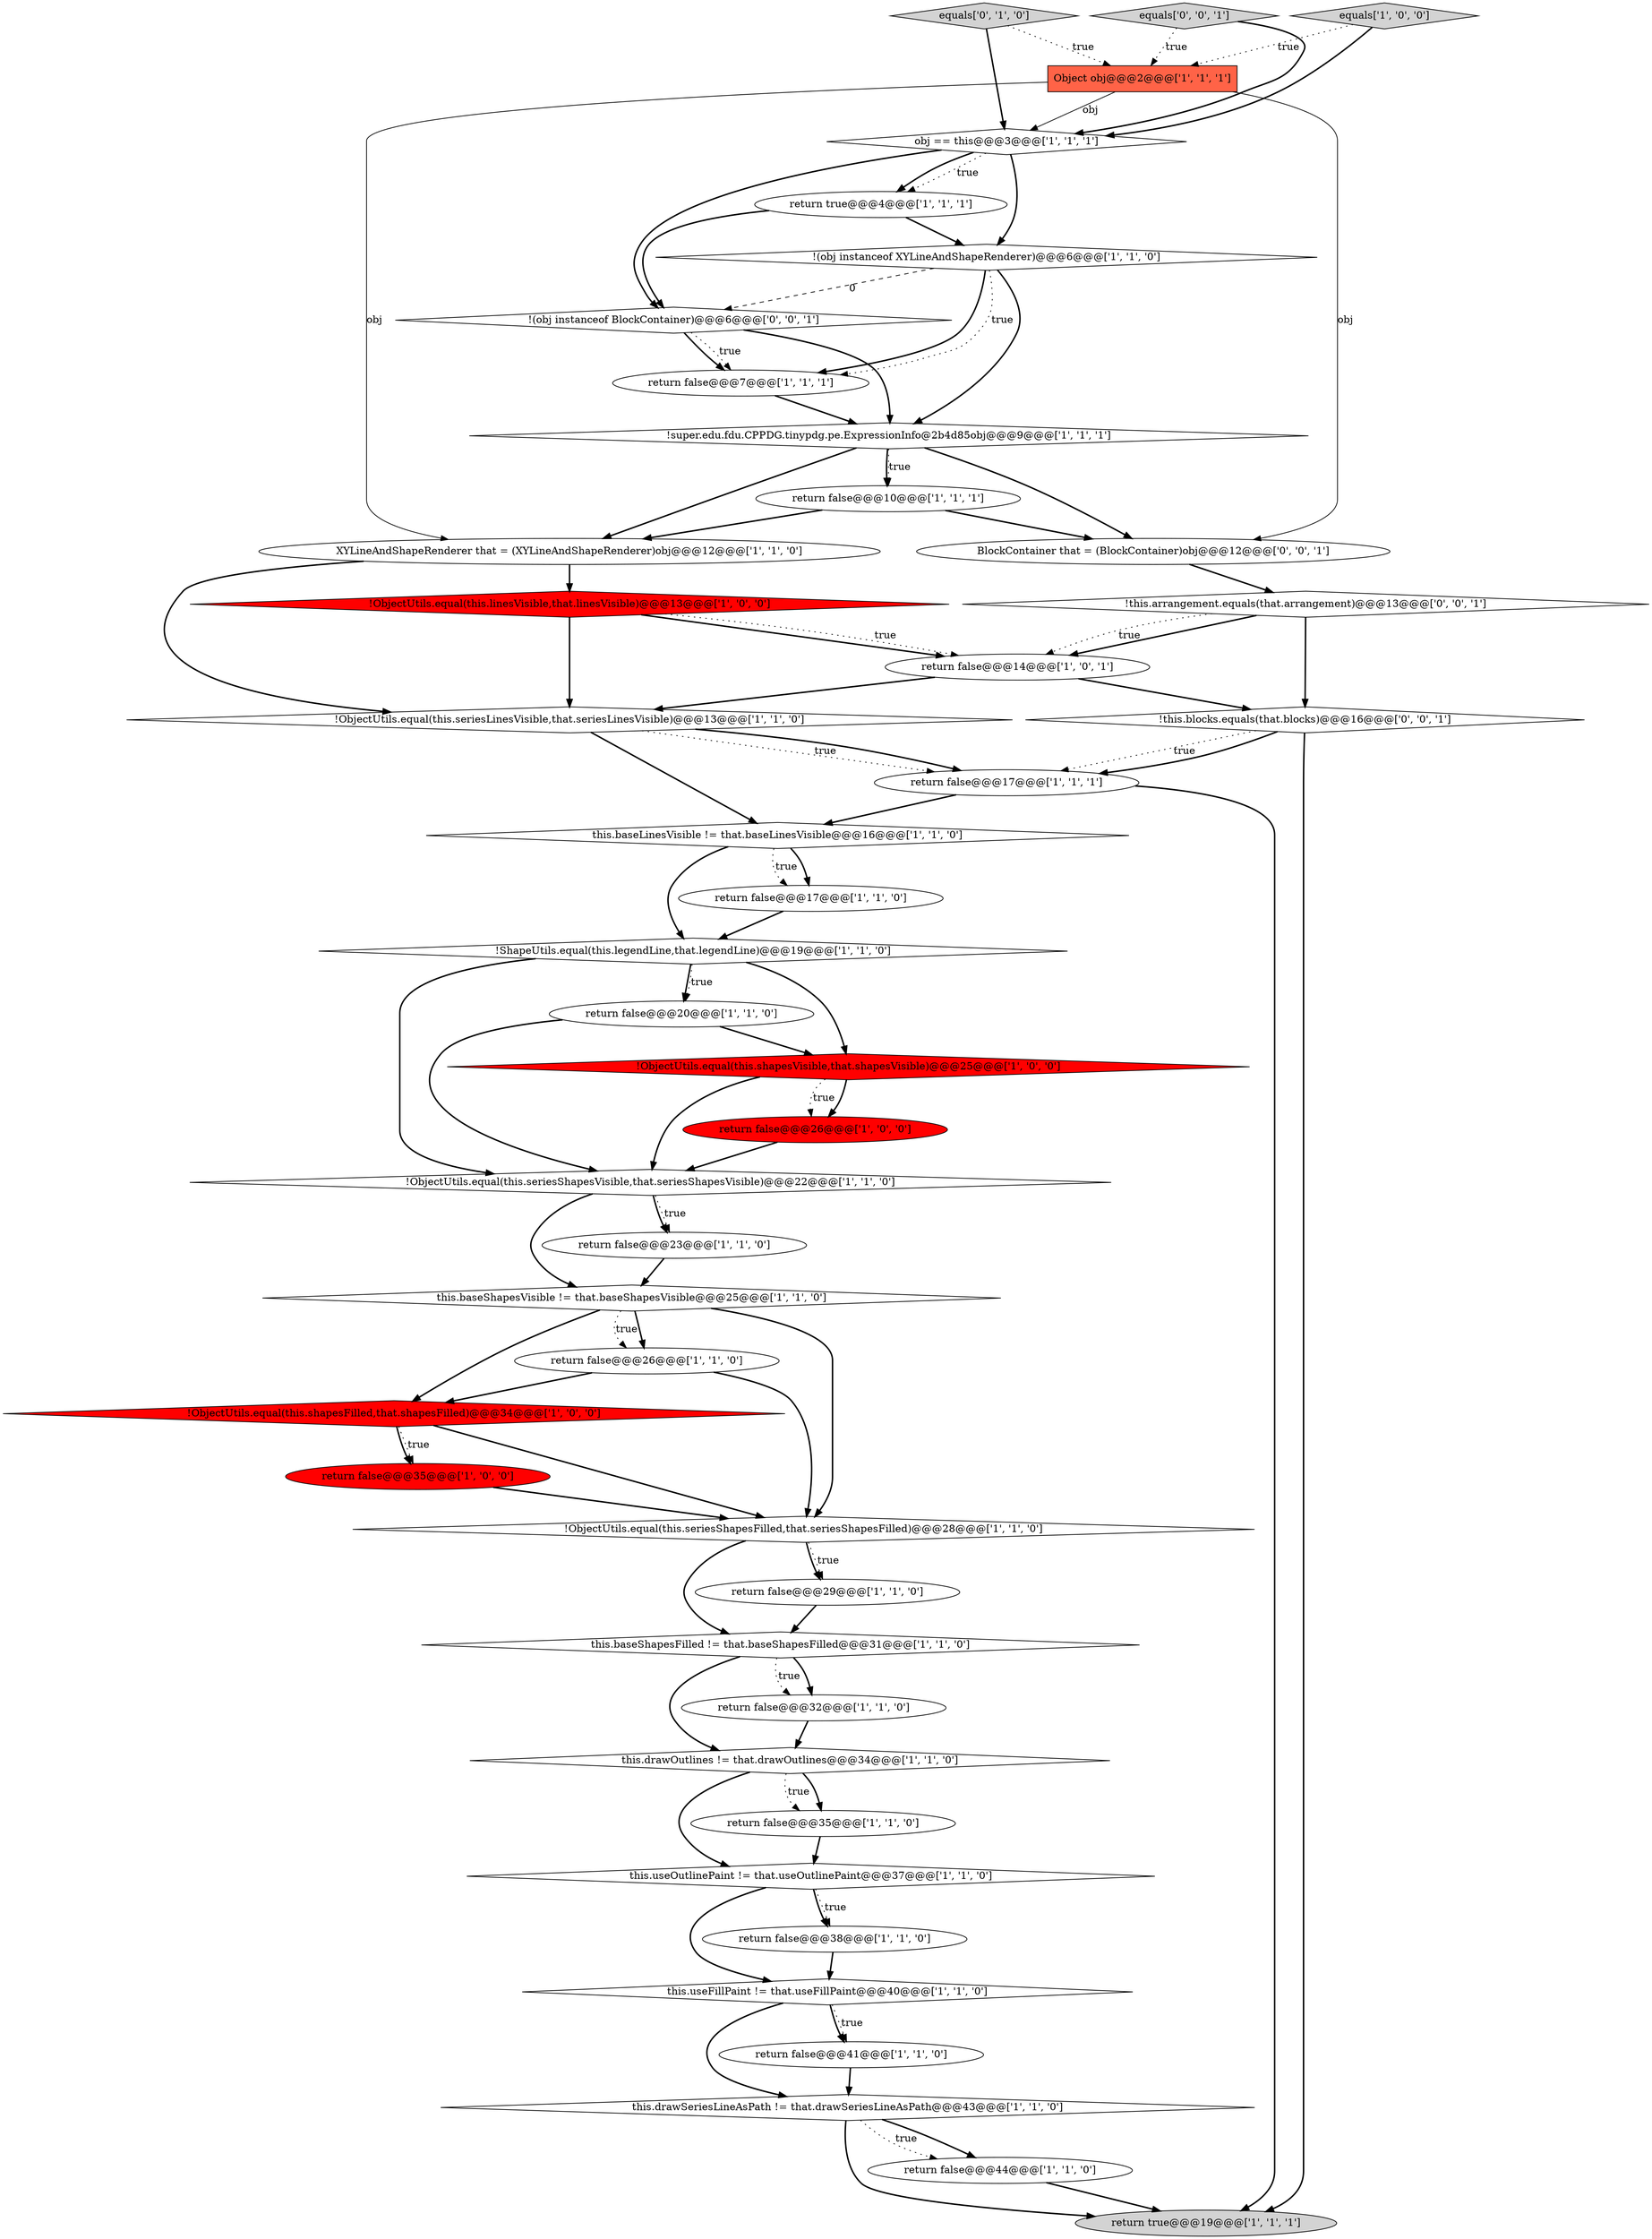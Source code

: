 digraph {
27 [style = filled, label = "return false@@@44@@@['1', '1', '0']", fillcolor = white, shape = ellipse image = "AAA0AAABBB1BBB"];
16 [style = filled, label = "!ShapeUtils.equal(this.legendLine,that.legendLine)@@@19@@@['1', '1', '0']", fillcolor = white, shape = diamond image = "AAA0AAABBB1BBB"];
7 [style = filled, label = "return false@@@35@@@['1', '1', '0']", fillcolor = white, shape = ellipse image = "AAA0AAABBB1BBB"];
42 [style = filled, label = "!this.blocks.equals(that.blocks)@@@16@@@['0', '0', '1']", fillcolor = white, shape = diamond image = "AAA0AAABBB3BBB"];
12 [style = filled, label = "!ObjectUtils.equal(this.shapesFilled,that.shapesFilled)@@@34@@@['1', '0', '0']", fillcolor = red, shape = diamond image = "AAA1AAABBB1BBB"];
35 [style = filled, label = "!ObjectUtils.equal(this.seriesLinesVisible,that.seriesLinesVisible)@@@13@@@['1', '1', '0']", fillcolor = white, shape = diamond image = "AAA0AAABBB1BBB"];
4 [style = filled, label = "return false@@@29@@@['1', '1', '0']", fillcolor = white, shape = ellipse image = "AAA0AAABBB1BBB"];
34 [style = filled, label = "return false@@@14@@@['1', '0', '1']", fillcolor = white, shape = ellipse image = "AAA0AAABBB1BBB"];
3 [style = filled, label = "this.baseShapesVisible != that.baseShapesVisible@@@25@@@['1', '1', '0']", fillcolor = white, shape = diamond image = "AAA0AAABBB1BBB"];
17 [style = filled, label = "return true@@@4@@@['1', '1', '1']", fillcolor = white, shape = ellipse image = "AAA0AAABBB1BBB"];
0 [style = filled, label = "return false@@@32@@@['1', '1', '0']", fillcolor = white, shape = ellipse image = "AAA0AAABBB1BBB"];
5 [style = filled, label = "!super.edu.fdu.CPPDG.tinypdg.pe.ExpressionInfo@2b4d85obj@@@9@@@['1', '1', '1']", fillcolor = white, shape = diamond image = "AAA0AAABBB1BBB"];
15 [style = filled, label = "Object obj@@@2@@@['1', '1', '1']", fillcolor = tomato, shape = box image = "AAA0AAABBB1BBB"];
29 [style = filled, label = "this.drawSeriesLineAsPath != that.drawSeriesLineAsPath@@@43@@@['1', '1', '0']", fillcolor = white, shape = diamond image = "AAA0AAABBB1BBB"];
38 [style = filled, label = "equals['0', '1', '0']", fillcolor = lightgray, shape = diamond image = "AAA0AAABBB2BBB"];
8 [style = filled, label = "return false@@@26@@@['1', '0', '0']", fillcolor = red, shape = ellipse image = "AAA1AAABBB1BBB"];
33 [style = filled, label = "return false@@@41@@@['1', '1', '0']", fillcolor = white, shape = ellipse image = "AAA0AAABBB1BBB"];
41 [style = filled, label = "equals['0', '0', '1']", fillcolor = lightgray, shape = diamond image = "AAA0AAABBB3BBB"];
10 [style = filled, label = "return false@@@17@@@['1', '1', '1']", fillcolor = white, shape = ellipse image = "AAA0AAABBB1BBB"];
26 [style = filled, label = "!ObjectUtils.equal(this.seriesShapesFilled,that.seriesShapesFilled)@@@28@@@['1', '1', '0']", fillcolor = white, shape = diamond image = "AAA0AAABBB1BBB"];
9 [style = filled, label = "return false@@@26@@@['1', '1', '0']", fillcolor = white, shape = ellipse image = "AAA0AAABBB1BBB"];
23 [style = filled, label = "this.drawOutlines != that.drawOutlines@@@34@@@['1', '1', '0']", fillcolor = white, shape = diamond image = "AAA0AAABBB1BBB"];
19 [style = filled, label = "obj == this@@@3@@@['1', '1', '1']", fillcolor = white, shape = diamond image = "AAA0AAABBB1BBB"];
20 [style = filled, label = "!ObjectUtils.equal(this.shapesVisible,that.shapesVisible)@@@25@@@['1', '0', '0']", fillcolor = red, shape = diamond image = "AAA1AAABBB1BBB"];
39 [style = filled, label = "!this.arrangement.equals(that.arrangement)@@@13@@@['0', '0', '1']", fillcolor = white, shape = diamond image = "AAA0AAABBB3BBB"];
37 [style = filled, label = "return false@@@7@@@['1', '1', '1']", fillcolor = white, shape = ellipse image = "AAA0AAABBB1BBB"];
14 [style = filled, label = "this.useOutlinePaint != that.useOutlinePaint@@@37@@@['1', '1', '0']", fillcolor = white, shape = diamond image = "AAA0AAABBB1BBB"];
21 [style = filled, label = "return false@@@10@@@['1', '1', '1']", fillcolor = white, shape = ellipse image = "AAA0AAABBB1BBB"];
24 [style = filled, label = "!ObjectUtils.equal(this.linesVisible,that.linesVisible)@@@13@@@['1', '0', '0']", fillcolor = red, shape = diamond image = "AAA1AAABBB1BBB"];
31 [style = filled, label = "equals['1', '0', '0']", fillcolor = lightgray, shape = diamond image = "AAA0AAABBB1BBB"];
40 [style = filled, label = "BlockContainer that = (BlockContainer)obj@@@12@@@['0', '0', '1']", fillcolor = white, shape = ellipse image = "AAA0AAABBB3BBB"];
18 [style = filled, label = "this.useFillPaint != that.useFillPaint@@@40@@@['1', '1', '0']", fillcolor = white, shape = diamond image = "AAA0AAABBB1BBB"];
25 [style = filled, label = "!(obj instanceof XYLineAndShapeRenderer)@@@6@@@['1', '1', '0']", fillcolor = white, shape = diamond image = "AAA0AAABBB1BBB"];
32 [style = filled, label = "this.baseShapesFilled != that.baseShapesFilled@@@31@@@['1', '1', '0']", fillcolor = white, shape = diamond image = "AAA0AAABBB1BBB"];
36 [style = filled, label = "return false@@@20@@@['1', '1', '0']", fillcolor = white, shape = ellipse image = "AAA0AAABBB1BBB"];
1 [style = filled, label = "return false@@@17@@@['1', '1', '0']", fillcolor = white, shape = ellipse image = "AAA0AAABBB1BBB"];
30 [style = filled, label = "return true@@@19@@@['1', '1', '1']", fillcolor = lightgray, shape = ellipse image = "AAA0AAABBB1BBB"];
11 [style = filled, label = "XYLineAndShapeRenderer that = (XYLineAndShapeRenderer)obj@@@12@@@['1', '1', '0']", fillcolor = white, shape = ellipse image = "AAA0AAABBB1BBB"];
6 [style = filled, label = "return false@@@35@@@['1', '0', '0']", fillcolor = red, shape = ellipse image = "AAA1AAABBB1BBB"];
28 [style = filled, label = "return false@@@38@@@['1', '1', '0']", fillcolor = white, shape = ellipse image = "AAA0AAABBB1BBB"];
22 [style = filled, label = "return false@@@23@@@['1', '1', '0']", fillcolor = white, shape = ellipse image = "AAA0AAABBB1BBB"];
43 [style = filled, label = "!(obj instanceof BlockContainer)@@@6@@@['0', '0', '1']", fillcolor = white, shape = diamond image = "AAA0AAABBB3BBB"];
2 [style = filled, label = "!ObjectUtils.equal(this.seriesShapesVisible,that.seriesShapesVisible)@@@22@@@['1', '1', '0']", fillcolor = white, shape = diamond image = "AAA0AAABBB1BBB"];
13 [style = filled, label = "this.baseLinesVisible != that.baseLinesVisible@@@16@@@['1', '1', '0']", fillcolor = white, shape = diamond image = "AAA0AAABBB1BBB"];
17->25 [style = bold, label=""];
41->15 [style = dotted, label="true"];
32->23 [style = bold, label=""];
41->19 [style = bold, label=""];
2->22 [style = dotted, label="true"];
29->30 [style = bold, label=""];
35->10 [style = dotted, label="true"];
32->0 [style = bold, label=""];
32->0 [style = dotted, label="true"];
24->34 [style = bold, label=""];
14->28 [style = bold, label=""];
25->43 [style = dashed, label="0"];
36->20 [style = bold, label=""];
13->1 [style = bold, label=""];
7->14 [style = bold, label=""];
37->5 [style = bold, label=""];
9->26 [style = bold, label=""];
38->15 [style = dotted, label="true"];
36->2 [style = bold, label=""];
35->10 [style = bold, label=""];
26->4 [style = dotted, label="true"];
28->18 [style = bold, label=""];
26->32 [style = bold, label=""];
19->17 [style = dotted, label="true"];
39->34 [style = bold, label=""];
27->30 [style = bold, label=""];
34->42 [style = bold, label=""];
26->4 [style = bold, label=""];
13->16 [style = bold, label=""];
19->25 [style = bold, label=""];
33->29 [style = bold, label=""];
23->14 [style = bold, label=""];
5->21 [style = bold, label=""];
29->27 [style = bold, label=""];
20->8 [style = bold, label=""];
0->23 [style = bold, label=""];
21->11 [style = bold, label=""];
12->6 [style = dotted, label="true"];
25->37 [style = bold, label=""];
1->16 [style = bold, label=""];
24->34 [style = dotted, label="true"];
31->15 [style = dotted, label="true"];
14->18 [style = bold, label=""];
5->11 [style = bold, label=""];
23->7 [style = bold, label=""];
34->35 [style = bold, label=""];
16->20 [style = bold, label=""];
39->42 [style = bold, label=""];
15->19 [style = solid, label="obj"];
39->34 [style = dotted, label="true"];
15->40 [style = solid, label="obj"];
16->36 [style = bold, label=""];
6->26 [style = bold, label=""];
18->33 [style = dotted, label="true"];
2->3 [style = bold, label=""];
18->33 [style = bold, label=""];
16->36 [style = dotted, label="true"];
3->26 [style = bold, label=""];
19->17 [style = bold, label=""];
3->9 [style = dotted, label="true"];
23->7 [style = dotted, label="true"];
3->12 [style = bold, label=""];
11->24 [style = bold, label=""];
38->19 [style = bold, label=""];
3->9 [style = bold, label=""];
17->43 [style = bold, label=""];
40->39 [style = bold, label=""];
10->13 [style = bold, label=""];
8->2 [style = bold, label=""];
14->28 [style = dotted, label="true"];
43->5 [style = bold, label=""];
5->21 [style = dotted, label="true"];
25->5 [style = bold, label=""];
9->12 [style = bold, label=""];
5->40 [style = bold, label=""];
19->43 [style = bold, label=""];
10->30 [style = bold, label=""];
31->19 [style = bold, label=""];
25->37 [style = dotted, label="true"];
24->35 [style = bold, label=""];
29->27 [style = dotted, label="true"];
20->8 [style = dotted, label="true"];
15->11 [style = solid, label="obj"];
12->26 [style = bold, label=""];
43->37 [style = bold, label=""];
16->2 [style = bold, label=""];
12->6 [style = bold, label=""];
11->35 [style = bold, label=""];
20->2 [style = bold, label=""];
42->10 [style = dotted, label="true"];
22->3 [style = bold, label=""];
13->1 [style = dotted, label="true"];
18->29 [style = bold, label=""];
43->37 [style = dotted, label="true"];
42->30 [style = bold, label=""];
42->10 [style = bold, label=""];
21->40 [style = bold, label=""];
2->22 [style = bold, label=""];
35->13 [style = bold, label=""];
4->32 [style = bold, label=""];
}
